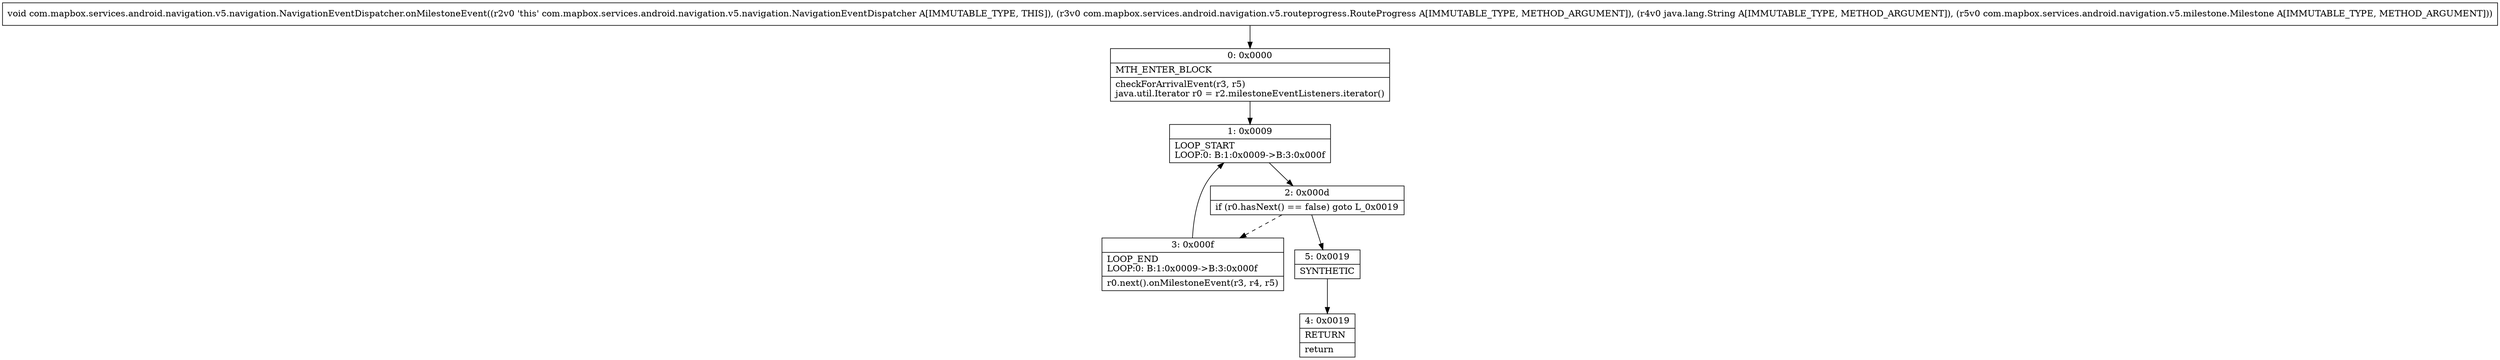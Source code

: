 digraph "CFG forcom.mapbox.services.android.navigation.v5.navigation.NavigationEventDispatcher.onMilestoneEvent(Lcom\/mapbox\/services\/android\/navigation\/v5\/routeprogress\/RouteProgress;Ljava\/lang\/String;Lcom\/mapbox\/services\/android\/navigation\/v5\/milestone\/Milestone;)V" {
Node_0 [shape=record,label="{0\:\ 0x0000|MTH_ENTER_BLOCK\l|checkForArrivalEvent(r3, r5)\ljava.util.Iterator r0 = r2.milestoneEventListeners.iterator()\l}"];
Node_1 [shape=record,label="{1\:\ 0x0009|LOOP_START\lLOOP:0: B:1:0x0009\-\>B:3:0x000f\l}"];
Node_2 [shape=record,label="{2\:\ 0x000d|if (r0.hasNext() == false) goto L_0x0019\l}"];
Node_3 [shape=record,label="{3\:\ 0x000f|LOOP_END\lLOOP:0: B:1:0x0009\-\>B:3:0x000f\l|r0.next().onMilestoneEvent(r3, r4, r5)\l}"];
Node_4 [shape=record,label="{4\:\ 0x0019|RETURN\l|return\l}"];
Node_5 [shape=record,label="{5\:\ 0x0019|SYNTHETIC\l}"];
MethodNode[shape=record,label="{void com.mapbox.services.android.navigation.v5.navigation.NavigationEventDispatcher.onMilestoneEvent((r2v0 'this' com.mapbox.services.android.navigation.v5.navigation.NavigationEventDispatcher A[IMMUTABLE_TYPE, THIS]), (r3v0 com.mapbox.services.android.navigation.v5.routeprogress.RouteProgress A[IMMUTABLE_TYPE, METHOD_ARGUMENT]), (r4v0 java.lang.String A[IMMUTABLE_TYPE, METHOD_ARGUMENT]), (r5v0 com.mapbox.services.android.navigation.v5.milestone.Milestone A[IMMUTABLE_TYPE, METHOD_ARGUMENT])) }"];
MethodNode -> Node_0;
Node_0 -> Node_1;
Node_1 -> Node_2;
Node_2 -> Node_3[style=dashed];
Node_2 -> Node_5;
Node_3 -> Node_1;
Node_5 -> Node_4;
}

